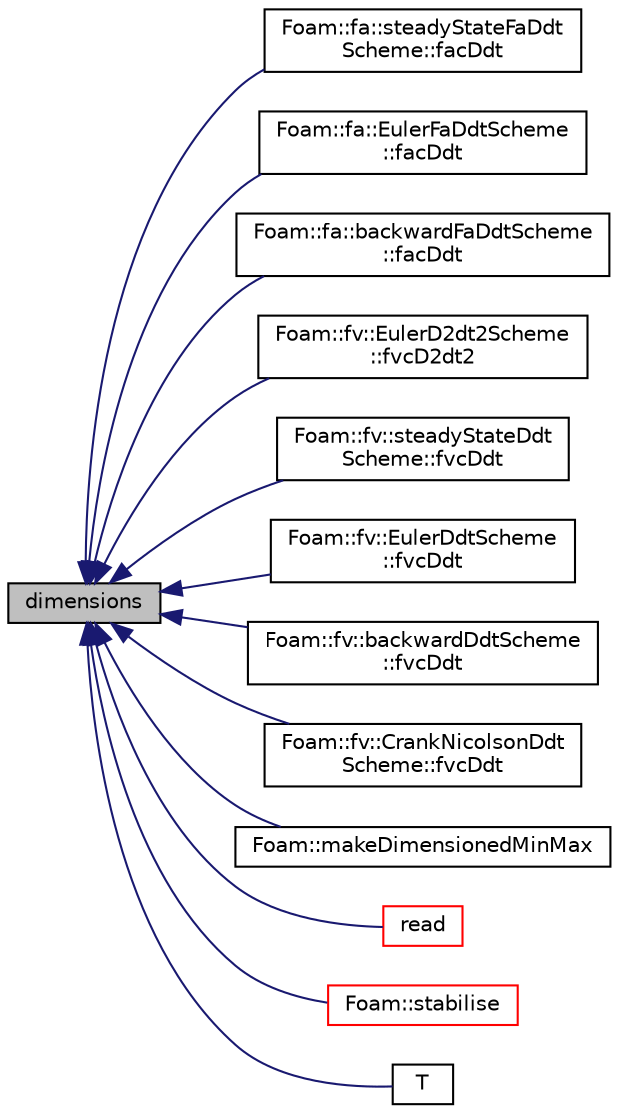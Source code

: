 digraph "dimensions"
{
  bgcolor="transparent";
  edge [fontname="Helvetica",fontsize="10",labelfontname="Helvetica",labelfontsize="10"];
  node [fontname="Helvetica",fontsize="10",shape=record];
  rankdir="LR";
  Node1 [label="dimensions",height=0.2,width=0.4,color="black", fillcolor="grey75", style="filled" fontcolor="black"];
  Node1 -> Node2 [dir="back",color="midnightblue",fontsize="10",style="solid",fontname="Helvetica"];
  Node2 [label="Foam::fa::steadyStateFaDdt\lScheme::facDdt",height=0.2,width=0.4,color="black",URL="$classFoam_1_1fa_1_1steadyStateFaDdtScheme.html#a5602f5bba7ca0eea8227231409a97951"];
  Node1 -> Node3 [dir="back",color="midnightblue",fontsize="10",style="solid",fontname="Helvetica"];
  Node3 [label="Foam::fa::EulerFaDdtScheme\l::facDdt",height=0.2,width=0.4,color="black",URL="$classFoam_1_1fa_1_1EulerFaDdtScheme.html#a5602f5bba7ca0eea8227231409a97951"];
  Node1 -> Node4 [dir="back",color="midnightblue",fontsize="10",style="solid",fontname="Helvetica"];
  Node4 [label="Foam::fa::backwardFaDdtScheme\l::facDdt",height=0.2,width=0.4,color="black",URL="$classFoam_1_1fa_1_1backwardFaDdtScheme.html#a5602f5bba7ca0eea8227231409a97951"];
  Node1 -> Node5 [dir="back",color="midnightblue",fontsize="10",style="solid",fontname="Helvetica"];
  Node5 [label="Foam::fv::EulerD2dt2Scheme\l::fvcD2dt2",height=0.2,width=0.4,color="black",URL="$classFoam_1_1fv_1_1EulerD2dt2Scheme.html#aaece7c74ba7952eb4972b7e707813b6b"];
  Node1 -> Node6 [dir="back",color="midnightblue",fontsize="10",style="solid",fontname="Helvetica"];
  Node6 [label="Foam::fv::steadyStateDdt\lScheme::fvcDdt",height=0.2,width=0.4,color="black",URL="$classFoam_1_1fv_1_1steadyStateDdtScheme.html#a2b9a1541ce06c457e16e2cb676f67e46"];
  Node1 -> Node7 [dir="back",color="midnightblue",fontsize="10",style="solid",fontname="Helvetica"];
  Node7 [label="Foam::fv::EulerDdtScheme\l::fvcDdt",height=0.2,width=0.4,color="black",URL="$classFoam_1_1fv_1_1EulerDdtScheme.html#a2b9a1541ce06c457e16e2cb676f67e46"];
  Node1 -> Node8 [dir="back",color="midnightblue",fontsize="10",style="solid",fontname="Helvetica"];
  Node8 [label="Foam::fv::backwardDdtScheme\l::fvcDdt",height=0.2,width=0.4,color="black",URL="$classFoam_1_1fv_1_1backwardDdtScheme.html#a2b9a1541ce06c457e16e2cb676f67e46"];
  Node1 -> Node9 [dir="back",color="midnightblue",fontsize="10",style="solid",fontname="Helvetica"];
  Node9 [label="Foam::fv::CrankNicolsonDdt\lScheme::fvcDdt",height=0.2,width=0.4,color="black",URL="$classFoam_1_1fv_1_1CrankNicolsonDdtScheme.html#a2b9a1541ce06c457e16e2cb676f67e46"];
  Node1 -> Node10 [dir="back",color="midnightblue",fontsize="10",style="solid",fontname="Helvetica"];
  Node10 [label="Foam::makeDimensionedMinMax",height=0.2,width=0.4,color="black",URL="$namespaceFoam.html#a478552cb5bdaa6abd057d53075d2a6ec",tooltip="Combine two dimensioned types into a dimensionedMinMax with specified name. "];
  Node1 -> Node11 [dir="back",color="midnightblue",fontsize="10",style="solid",fontname="Helvetica"];
  Node11 [label="read",height=0.2,width=0.4,color="red",URL="$classFoam_1_1dimensioned.html#a6ce0c64db98eb6144d363dbfc86104eb",tooltip="Update the value of dimensioned&lt;Type&gt;, lookup in dictionary with the name(). "];
  Node1 -> Node12 [dir="back",color="midnightblue",fontsize="10",style="solid",fontname="Helvetica"];
  Node12 [label="Foam::stabilise",height=0.2,width=0.4,color="red",URL="$namespaceFoam.html#a1f3543a73e4e73c68a5d03e4dba703dd"];
  Node1 -> Node13 [dir="back",color="midnightblue",fontsize="10",style="solid",fontname="Helvetica"];
  Node13 [label="T",height=0.2,width=0.4,color="black",URL="$classFoam_1_1dimensioned.html#a802b622792a2cfdcfb1253c3e414f3d3",tooltip="Return transpose. "];
}
